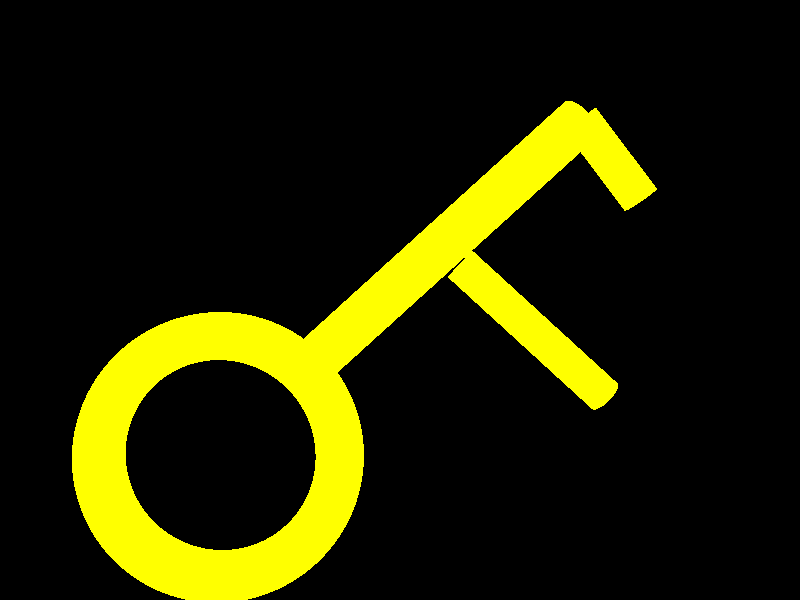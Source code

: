 #include "colors.inc"
#include "finish.inc"

camera { location <0, -0.2, -10> look_at <0, -0.2, 0> }
light_source { <2, 2, -10> color White }

torus { 2, 0.4 rotate <90, 0, 0> translate <-3, -2.8, 0> pigment { Yellow } finish { Shiny } }
cylinder { <-1.4, -1.2, 0> <3, 2.8, 0> 0.4 pigment { Yellow } finish { Shiny } }
cylinder { <3, 2.8, 0> <4, 1.47, 0> 0.3 pigment { Yellow } finish { Shiny } }
cylinder { <3.4, -1.8, 0> <1, 0.4, 0> 0.3 pigment { Yellow } finish { Shiny } }
